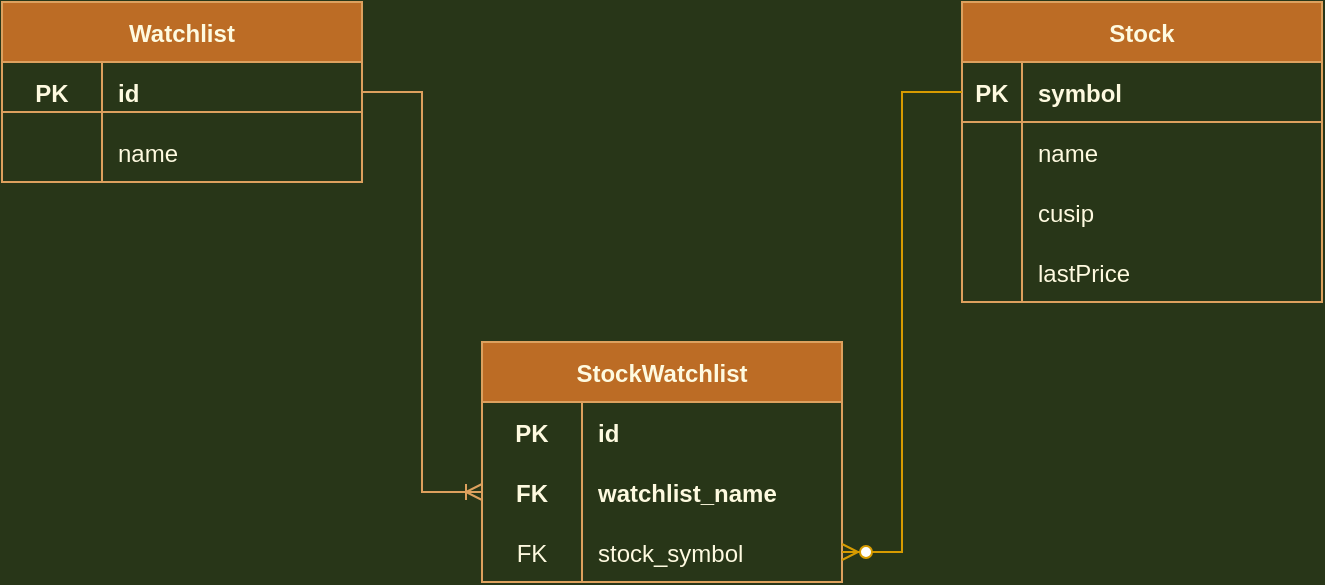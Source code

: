 <mxfile version="20.0.3" type="device"><diagram id="R2lEEEUBdFMjLlhIrx00" name="Page-1"><mxGraphModel dx="779" dy="685" grid="1" gridSize="10" guides="1" tooltips="1" connect="1" arrows="1" fold="1" page="1" pageScale="1" pageWidth="850" pageHeight="1100" background="#283618" math="0" shadow="0" extFonts="Permanent Marker^https://fonts.googleapis.com/css?family=Permanent+Marker"><root><mxCell id="0"/><mxCell id="1" parent="0"/><mxCell id="EirKmyLNFsswvCXM0YzH-14" value="Watchlist" style="shape=table;startSize=30;container=1;collapsible=1;childLayout=tableLayout;fixedRows=1;rowLines=0;fontStyle=1;align=center;resizeLast=1;fillColor=#BC6C25;strokeColor=#DDA15E;fontColor=#FEFAE0;" parent="1" vertex="1"><mxGeometry x="90" y="310" width="180" height="90" as="geometry"/></mxCell><mxCell id="EirKmyLNFsswvCXM0YzH-15" value="" style="shape=tableRow;horizontal=0;startSize=0;swimlaneHead=0;swimlaneBody=0;fillColor=none;collapsible=0;dropTarget=0;points=[[0,0.5],[1,0.5]];portConstraint=eastwest;top=0;left=0;right=0;bottom=0;strokeColor=#DDA15E;fontColor=#FEFAE0;" parent="EirKmyLNFsswvCXM0YzH-14" vertex="1"><mxGeometry y="30" width="180" height="30" as="geometry"/></mxCell><mxCell id="EirKmyLNFsswvCXM0YzH-16" value="PK" style="shape=partialRectangle;connectable=0;fillColor=none;top=0;left=0;bottom=0;right=0;fontStyle=1;overflow=hidden;strokeColor=#DDA15E;fontColor=#FEFAE0;" parent="EirKmyLNFsswvCXM0YzH-15" vertex="1"><mxGeometry width="50" height="30" as="geometry"><mxRectangle width="50" height="30" as="alternateBounds"/></mxGeometry></mxCell><mxCell id="EirKmyLNFsswvCXM0YzH-17" value="id" style="shape=partialRectangle;connectable=0;fillColor=none;top=0;left=0;bottom=0;right=0;align=left;spacingLeft=6;fontStyle=1;overflow=hidden;strokeColor=#DDA15E;fontColor=#FEFAE0;" parent="EirKmyLNFsswvCXM0YzH-15" vertex="1"><mxGeometry x="50" width="130" height="30" as="geometry"><mxRectangle width="130" height="30" as="alternateBounds"/></mxGeometry></mxCell><mxCell id="EirKmyLNFsswvCXM0YzH-21" value="" style="shape=tableRow;horizontal=0;startSize=0;swimlaneHead=0;swimlaneBody=0;fillColor=none;collapsible=0;dropTarget=0;points=[[0,0.5],[1,0.5]];portConstraint=eastwest;top=0;left=0;right=0;bottom=0;strokeColor=#DDA15E;fontColor=#FEFAE0;" parent="EirKmyLNFsswvCXM0YzH-14" vertex="1"><mxGeometry y="60" width="180" height="30" as="geometry"/></mxCell><mxCell id="EirKmyLNFsswvCXM0YzH-22" value="" style="shape=partialRectangle;connectable=0;fillColor=none;top=0;left=0;bottom=0;right=0;editable=1;overflow=hidden;strokeColor=#DDA15E;fontColor=#FEFAE0;" parent="EirKmyLNFsswvCXM0YzH-21" vertex="1"><mxGeometry width="50" height="30" as="geometry"><mxRectangle width="50" height="30" as="alternateBounds"/></mxGeometry></mxCell><mxCell id="EirKmyLNFsswvCXM0YzH-23" value="name" style="shape=partialRectangle;connectable=0;fillColor=none;top=0;left=0;bottom=0;right=0;align=left;spacingLeft=6;overflow=hidden;strokeColor=#DDA15E;fontColor=#FEFAE0;" parent="EirKmyLNFsswvCXM0YzH-21" vertex="1"><mxGeometry x="50" width="130" height="30" as="geometry"><mxRectangle width="130" height="30" as="alternateBounds"/></mxGeometry></mxCell><mxCell id="EirKmyLNFsswvCXM0YzH-42" value="" style="line;strokeWidth=1;rotatable=0;dashed=0;labelPosition=right;align=left;verticalAlign=middle;spacingTop=0;spacingLeft=6;points=[];portConstraint=eastwest;labelBackgroundColor=#283618;fillColor=#BC6C25;strokeColor=#DDA15E;fontColor=#FEFAE0;" parent="1" vertex="1"><mxGeometry x="90" y="360" width="180" height="10" as="geometry"/></mxCell><mxCell id="EirKmyLNFsswvCXM0YzH-49" value="Stock" style="shape=table;startSize=30;container=1;collapsible=1;childLayout=tableLayout;fixedRows=1;rowLines=0;fontStyle=1;align=center;resizeLast=1;fillColor=#BC6C25;strokeColor=#DDA15E;fontColor=#FEFAE0;" parent="1" vertex="1"><mxGeometry x="570" y="310" width="180" height="150" as="geometry"/></mxCell><mxCell id="EirKmyLNFsswvCXM0YzH-50" value="" style="shape=tableRow;horizontal=0;startSize=0;swimlaneHead=0;swimlaneBody=0;fillColor=none;collapsible=0;dropTarget=0;points=[[0,0.5],[1,0.5]];portConstraint=eastwest;top=0;left=0;right=0;bottom=1;strokeColor=#DDA15E;fontColor=#FEFAE0;" parent="EirKmyLNFsswvCXM0YzH-49" vertex="1"><mxGeometry y="30" width="180" height="30" as="geometry"/></mxCell><mxCell id="EirKmyLNFsswvCXM0YzH-51" value="PK" style="shape=partialRectangle;connectable=0;fillColor=none;top=0;left=0;bottom=0;right=0;fontStyle=1;overflow=hidden;strokeColor=#DDA15E;fontColor=#FEFAE0;" parent="EirKmyLNFsswvCXM0YzH-50" vertex="1"><mxGeometry width="30" height="30" as="geometry"><mxRectangle width="30" height="30" as="alternateBounds"/></mxGeometry></mxCell><mxCell id="EirKmyLNFsswvCXM0YzH-52" value="symbol" style="shape=partialRectangle;connectable=0;fillColor=none;top=0;left=0;bottom=0;right=0;align=left;spacingLeft=6;fontStyle=1;overflow=hidden;strokeColor=#DDA15E;fontColor=#FEFAE0;" parent="EirKmyLNFsswvCXM0YzH-50" vertex="1"><mxGeometry x="30" width="150" height="30" as="geometry"><mxRectangle width="150" height="30" as="alternateBounds"/></mxGeometry></mxCell><mxCell id="EirKmyLNFsswvCXM0YzH-53" value="" style="shape=tableRow;horizontal=0;startSize=0;swimlaneHead=0;swimlaneBody=0;fillColor=none;collapsible=0;dropTarget=0;points=[[0,0.5],[1,0.5]];portConstraint=eastwest;top=0;left=0;right=0;bottom=0;strokeColor=#DDA15E;fontColor=#FEFAE0;" parent="EirKmyLNFsswvCXM0YzH-49" vertex="1"><mxGeometry y="60" width="180" height="30" as="geometry"/></mxCell><mxCell id="EirKmyLNFsswvCXM0YzH-54" value="" style="shape=partialRectangle;connectable=0;fillColor=none;top=0;left=0;bottom=0;right=0;editable=1;overflow=hidden;strokeColor=#DDA15E;fontColor=#FEFAE0;" parent="EirKmyLNFsswvCXM0YzH-53" vertex="1"><mxGeometry width="30" height="30" as="geometry"><mxRectangle width="30" height="30" as="alternateBounds"/></mxGeometry></mxCell><mxCell id="EirKmyLNFsswvCXM0YzH-55" value="name" style="shape=partialRectangle;connectable=0;fillColor=none;top=0;left=0;bottom=0;right=0;align=left;spacingLeft=6;overflow=hidden;strokeColor=#DDA15E;fontColor=#FEFAE0;" parent="EirKmyLNFsswvCXM0YzH-53" vertex="1"><mxGeometry x="30" width="150" height="30" as="geometry"><mxRectangle width="150" height="30" as="alternateBounds"/></mxGeometry></mxCell><mxCell id="EirKmyLNFsswvCXM0YzH-59" value="" style="shape=tableRow;horizontal=0;startSize=0;swimlaneHead=0;swimlaneBody=0;fillColor=none;collapsible=0;dropTarget=0;points=[[0,0.5],[1,0.5]];portConstraint=eastwest;top=0;left=0;right=0;bottom=0;strokeColor=#DDA15E;fontColor=#FEFAE0;" parent="EirKmyLNFsswvCXM0YzH-49" vertex="1"><mxGeometry y="90" width="180" height="30" as="geometry"/></mxCell><mxCell id="EirKmyLNFsswvCXM0YzH-60" value="" style="shape=partialRectangle;connectable=0;fillColor=none;top=0;left=0;bottom=0;right=0;editable=1;overflow=hidden;strokeColor=#DDA15E;fontColor=#FEFAE0;" parent="EirKmyLNFsswvCXM0YzH-59" vertex="1"><mxGeometry width="30" height="30" as="geometry"><mxRectangle width="30" height="30" as="alternateBounds"/></mxGeometry></mxCell><mxCell id="EirKmyLNFsswvCXM0YzH-61" value="cusip" style="shape=partialRectangle;connectable=0;fillColor=none;top=0;left=0;bottom=0;right=0;align=left;spacingLeft=6;overflow=hidden;strokeColor=#DDA15E;fontColor=#FEFAE0;" parent="EirKmyLNFsswvCXM0YzH-59" vertex="1"><mxGeometry x="30" width="150" height="30" as="geometry"><mxRectangle width="150" height="30" as="alternateBounds"/></mxGeometry></mxCell><mxCell id="IPfjaYm4jDlUVPzL4pjP-5" style="shape=tableRow;horizontal=0;startSize=0;swimlaneHead=0;swimlaneBody=0;fillColor=none;collapsible=0;dropTarget=0;points=[[0,0.5],[1,0.5]];portConstraint=eastwest;top=0;left=0;right=0;bottom=0;strokeColor=#DDA15E;fontColor=#FEFAE0;" parent="EirKmyLNFsswvCXM0YzH-49" vertex="1"><mxGeometry y="120" width="180" height="30" as="geometry"/></mxCell><mxCell id="IPfjaYm4jDlUVPzL4pjP-6" style="shape=partialRectangle;connectable=0;fillColor=none;top=0;left=0;bottom=0;right=0;editable=1;overflow=hidden;strokeColor=#DDA15E;fontColor=#FEFAE0;" parent="IPfjaYm4jDlUVPzL4pjP-5" vertex="1"><mxGeometry width="30" height="30" as="geometry"><mxRectangle width="30" height="30" as="alternateBounds"/></mxGeometry></mxCell><mxCell id="IPfjaYm4jDlUVPzL4pjP-7" value="lastPrice" style="shape=partialRectangle;connectable=0;fillColor=none;top=0;left=0;bottom=0;right=0;align=left;spacingLeft=6;overflow=hidden;strokeColor=#DDA15E;fontColor=#FEFAE0;" parent="IPfjaYm4jDlUVPzL4pjP-5" vertex="1"><mxGeometry x="30" width="150" height="30" as="geometry"><mxRectangle width="150" height="30" as="alternateBounds"/></mxGeometry></mxCell><mxCell id="tP3YQpIjfs6AXxlUoMOu-14" value="StockWatchlist" style="shape=table;startSize=30;container=1;collapsible=1;childLayout=tableLayout;fixedRows=1;rowLines=0;fontStyle=1;align=center;resizeLast=1;fillColor=#BC6C25;strokeColor=#DDA15E;fontColor=#FEFAE0;" parent="1" vertex="1"><mxGeometry x="330" y="480" width="180" height="120" as="geometry"/></mxCell><mxCell id="tP3YQpIjfs6AXxlUoMOu-15" value="" style="shape=tableRow;horizontal=0;startSize=0;swimlaneHead=0;swimlaneBody=0;fillColor=none;collapsible=0;dropTarget=0;points=[[0,0.5],[1,0.5]];portConstraint=eastwest;top=0;left=0;right=0;bottom=0;strokeColor=#DDA15E;fontColor=#FEFAE0;" parent="tP3YQpIjfs6AXxlUoMOu-14" vertex="1"><mxGeometry y="30" width="180" height="30" as="geometry"/></mxCell><mxCell id="tP3YQpIjfs6AXxlUoMOu-16" value="PK" style="shape=partialRectangle;connectable=0;fillColor=none;top=0;left=0;bottom=0;right=0;fontStyle=1;overflow=hidden;strokeColor=#DDA15E;fontColor=#FEFAE0;" parent="tP3YQpIjfs6AXxlUoMOu-15" vertex="1"><mxGeometry width="50" height="30" as="geometry"><mxRectangle width="50" height="30" as="alternateBounds"/></mxGeometry></mxCell><mxCell id="tP3YQpIjfs6AXxlUoMOu-17" value="id" style="shape=partialRectangle;connectable=0;fillColor=none;top=0;left=0;bottom=0;right=0;align=left;spacingLeft=6;fontStyle=1;overflow=hidden;strokeColor=#DDA15E;fontColor=#FEFAE0;" parent="tP3YQpIjfs6AXxlUoMOu-15" vertex="1"><mxGeometry x="50" width="130" height="30" as="geometry"><mxRectangle width="130" height="30" as="alternateBounds"/></mxGeometry></mxCell><mxCell id="tP3YQpIjfs6AXxlUoMOu-18" style="shape=tableRow;horizontal=0;startSize=0;swimlaneHead=0;swimlaneBody=0;fillColor=none;collapsible=0;dropTarget=0;points=[[0,0.5],[1,0.5]];portConstraint=eastwest;top=0;left=0;right=0;bottom=0;strokeColor=#DDA15E;fontColor=#FEFAE0;" parent="tP3YQpIjfs6AXxlUoMOu-14" vertex="1"><mxGeometry y="60" width="180" height="30" as="geometry"/></mxCell><mxCell id="tP3YQpIjfs6AXxlUoMOu-19" value="FK" style="shape=partialRectangle;connectable=0;fillColor=none;top=0;left=0;bottom=0;right=0;fontStyle=1;overflow=hidden;strokeColor=#DDA15E;fontColor=#FEFAE0;" parent="tP3YQpIjfs6AXxlUoMOu-18" vertex="1"><mxGeometry width="50" height="30" as="geometry"><mxRectangle width="50" height="30" as="alternateBounds"/></mxGeometry></mxCell><mxCell id="tP3YQpIjfs6AXxlUoMOu-20" value="watchlist_name" style="shape=partialRectangle;connectable=0;fillColor=none;top=0;left=0;bottom=0;right=0;align=left;spacingLeft=6;fontStyle=1;overflow=hidden;strokeColor=#DDA15E;fontColor=#FEFAE0;" parent="tP3YQpIjfs6AXxlUoMOu-18" vertex="1"><mxGeometry x="50" width="130" height="30" as="geometry"><mxRectangle width="130" height="30" as="alternateBounds"/></mxGeometry></mxCell><mxCell id="tP3YQpIjfs6AXxlUoMOu-21" value="" style="shape=tableRow;horizontal=0;startSize=0;swimlaneHead=0;swimlaneBody=0;fillColor=none;collapsible=0;dropTarget=0;points=[[0,0.5],[1,0.5]];portConstraint=eastwest;top=0;left=0;right=0;bottom=0;strokeColor=#DDA15E;fontColor=#FEFAE0;" parent="tP3YQpIjfs6AXxlUoMOu-14" vertex="1"><mxGeometry y="90" width="180" height="30" as="geometry"/></mxCell><mxCell id="tP3YQpIjfs6AXxlUoMOu-22" value="FK" style="shape=partialRectangle;connectable=0;fillColor=none;top=0;left=0;bottom=0;right=0;editable=1;overflow=hidden;strokeColor=#DDA15E;fontColor=#FEFAE0;" parent="tP3YQpIjfs6AXxlUoMOu-21" vertex="1"><mxGeometry width="50" height="30" as="geometry"><mxRectangle width="50" height="30" as="alternateBounds"/></mxGeometry></mxCell><mxCell id="tP3YQpIjfs6AXxlUoMOu-23" value="stock_symbol" style="shape=partialRectangle;connectable=0;fillColor=none;top=0;left=0;bottom=0;right=0;align=left;spacingLeft=6;overflow=hidden;strokeColor=#DDA15E;fontColor=#FEFAE0;" parent="tP3YQpIjfs6AXxlUoMOu-21" vertex="1"><mxGeometry x="50" width="130" height="30" as="geometry"><mxRectangle width="130" height="30" as="alternateBounds"/></mxGeometry></mxCell><mxCell id="tP3YQpIjfs6AXxlUoMOu-24" value="" style="edgeStyle=entityRelationEdgeStyle;fontSize=12;html=1;endArrow=ERzeroToMany;endFill=1;rounded=0;fillColor=#ffe6cc;strokeColor=#d79b00;" parent="1" source="EirKmyLNFsswvCXM0YzH-50" target="tP3YQpIjfs6AXxlUoMOu-21" edge="1"><mxGeometry width="100" height="100" relative="1" as="geometry"><mxPoint x="500" y="400" as="sourcePoint"/><mxPoint x="430" y="320" as="targetPoint"/></mxGeometry></mxCell><mxCell id="tP3YQpIjfs6AXxlUoMOu-25" value="" style="edgeStyle=entityRelationEdgeStyle;fontSize=12;html=1;endArrow=ERoneToMany;rounded=0;labelBackgroundColor=#283618;strokeColor=#DDA15E;fontColor=#FEFAE0;" parent="1" source="EirKmyLNFsswvCXM0YzH-15" target="tP3YQpIjfs6AXxlUoMOu-18" edge="1"><mxGeometry width="100" height="100" relative="1" as="geometry"><mxPoint x="340" y="225" as="sourcePoint"/><mxPoint x="250" y="435" as="targetPoint"/></mxGeometry></mxCell></root></mxGraphModel></diagram></mxfile>